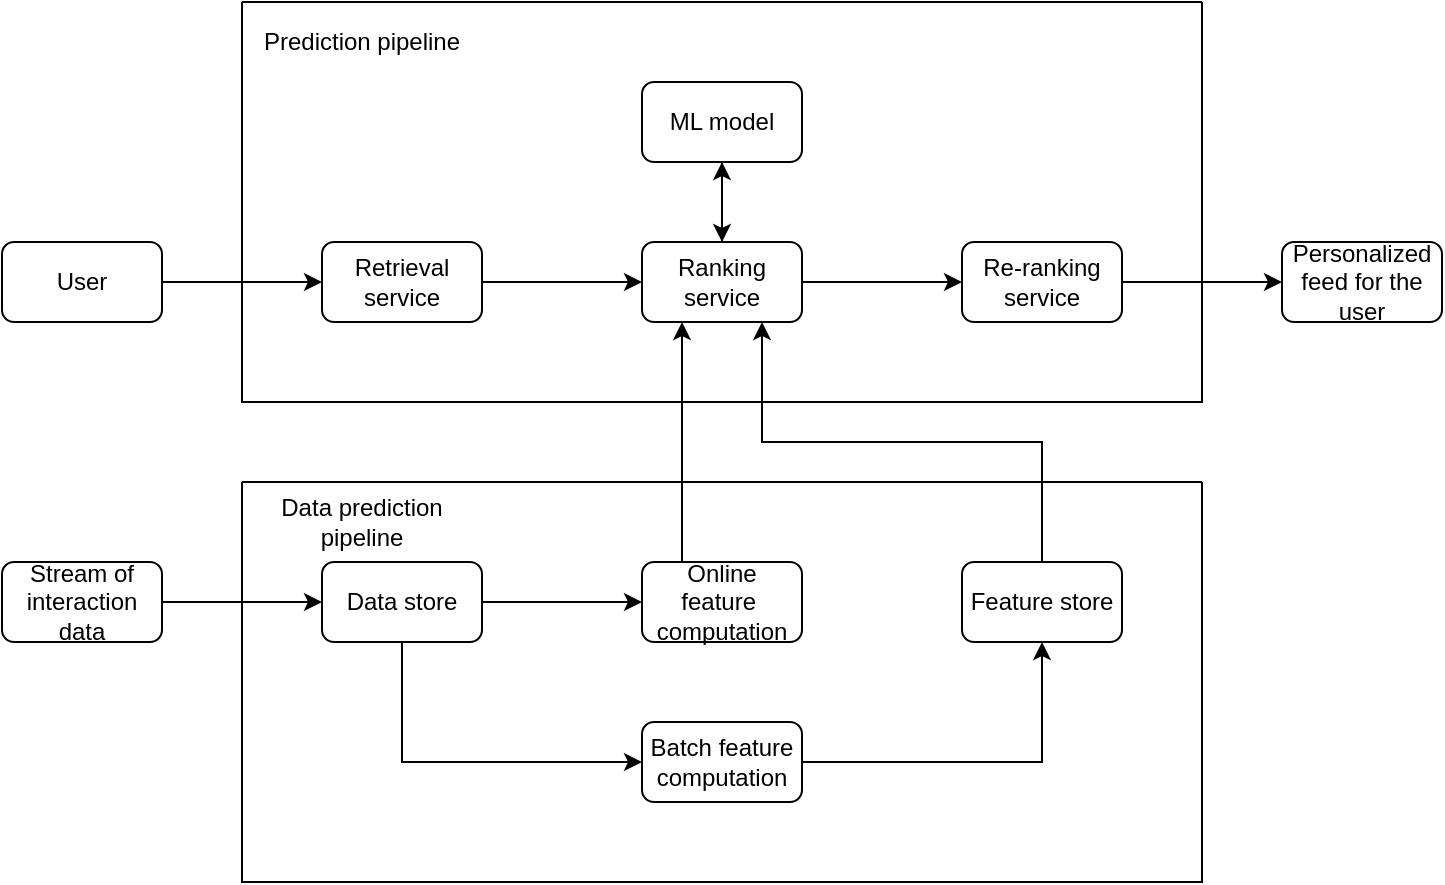 <mxfile version="28.2.4">
  <diagram id="LhVTmfn_bVOVVTIXNYQG" name="Page-1">
    <mxGraphModel dx="976" dy="565" grid="1" gridSize="10" guides="1" tooltips="1" connect="1" arrows="1" fold="1" page="1" pageScale="1" pageWidth="850" pageHeight="1100" math="0" shadow="0">
      <root>
        <mxCell id="0" />
        <mxCell id="1" parent="0" />
        <mxCell id="ZmeEktutjG4ah9AQzQX6-1" value="" style="swimlane;startSize=0;" parent="1" vertex="1">
          <mxGeometry x="200" y="80" width="480" height="200" as="geometry" />
        </mxCell>
        <mxCell id="ZmeEktutjG4ah9AQzQX6-11" style="edgeStyle=orthogonalEdgeStyle;rounded=0;orthogonalLoop=1;jettySize=auto;html=1;exitX=1;exitY=0.5;exitDx=0;exitDy=0;entryX=0;entryY=0.5;entryDx=0;entryDy=0;" parent="ZmeEktutjG4ah9AQzQX6-1" source="ZmeEktutjG4ah9AQzQX6-4" target="ZmeEktutjG4ah9AQzQX6-5" edge="1">
          <mxGeometry relative="1" as="geometry" />
        </mxCell>
        <mxCell id="ZmeEktutjG4ah9AQzQX6-4" value="Retrieval service" style="rounded=1;whiteSpace=wrap;html=1;" parent="ZmeEktutjG4ah9AQzQX6-1" vertex="1">
          <mxGeometry x="40" y="120" width="80" height="40" as="geometry" />
        </mxCell>
        <mxCell id="ZmeEktutjG4ah9AQzQX6-12" style="edgeStyle=orthogonalEdgeStyle;rounded=0;orthogonalLoop=1;jettySize=auto;html=1;exitX=1;exitY=0.5;exitDx=0;exitDy=0;entryX=0;entryY=0.5;entryDx=0;entryDy=0;" parent="ZmeEktutjG4ah9AQzQX6-1" source="ZmeEktutjG4ah9AQzQX6-5" target="ZmeEktutjG4ah9AQzQX6-6" edge="1">
          <mxGeometry relative="1" as="geometry" />
        </mxCell>
        <mxCell id="ZmeEktutjG4ah9AQzQX6-16" style="edgeStyle=orthogonalEdgeStyle;rounded=0;orthogonalLoop=1;jettySize=auto;html=1;exitX=0.5;exitY=0;exitDx=0;exitDy=0;" parent="ZmeEktutjG4ah9AQzQX6-1" source="ZmeEktutjG4ah9AQzQX6-5" target="ZmeEktutjG4ah9AQzQX6-8" edge="1">
          <mxGeometry relative="1" as="geometry" />
        </mxCell>
        <mxCell id="ZmeEktutjG4ah9AQzQX6-5" value="Ranking service" style="rounded=1;whiteSpace=wrap;html=1;" parent="ZmeEktutjG4ah9AQzQX6-1" vertex="1">
          <mxGeometry x="200" y="120" width="80" height="40" as="geometry" />
        </mxCell>
        <mxCell id="ZmeEktutjG4ah9AQzQX6-6" value="Re-ranking service" style="rounded=1;whiteSpace=wrap;html=1;" parent="ZmeEktutjG4ah9AQzQX6-1" vertex="1">
          <mxGeometry x="360" y="120" width="80" height="40" as="geometry" />
        </mxCell>
        <mxCell id="ZmeEktutjG4ah9AQzQX6-15" style="edgeStyle=orthogonalEdgeStyle;rounded=0;orthogonalLoop=1;jettySize=auto;html=1;exitX=0.5;exitY=1;exitDx=0;exitDy=0;" parent="ZmeEktutjG4ah9AQzQX6-1" source="ZmeEktutjG4ah9AQzQX6-8" target="ZmeEktutjG4ah9AQzQX6-5" edge="1">
          <mxGeometry relative="1" as="geometry" />
        </mxCell>
        <mxCell id="ZmeEktutjG4ah9AQzQX6-8" value="ML model" style="rounded=1;whiteSpace=wrap;html=1;" parent="ZmeEktutjG4ah9AQzQX6-1" vertex="1">
          <mxGeometry x="200" y="40" width="80" height="40" as="geometry" />
        </mxCell>
        <mxCell id="ZmeEktutjG4ah9AQzQX6-17" value="Prediction pipeline" style="text;html=1;align=center;verticalAlign=middle;whiteSpace=wrap;rounded=0;" parent="ZmeEktutjG4ah9AQzQX6-1" vertex="1">
          <mxGeometry width="120" height="40" as="geometry" />
        </mxCell>
        <mxCell id="Fgx8i_KIpPscyPWHj_nG-1" style="edgeStyle=orthogonalEdgeStyle;rounded=0;orthogonalLoop=1;jettySize=auto;html=1;exitX=1;exitY=0.5;exitDx=0;exitDy=0;entryX=0;entryY=0.5;entryDx=0;entryDy=0;" parent="1" source="ZmeEktutjG4ah9AQzQX6-2" target="ZmeEktutjG4ah9AQzQX6-4" edge="1">
          <mxGeometry relative="1" as="geometry" />
        </mxCell>
        <mxCell id="ZmeEktutjG4ah9AQzQX6-2" value="User" style="rounded=1;whiteSpace=wrap;html=1;" parent="1" vertex="1">
          <mxGeometry x="80" y="200" width="80" height="40" as="geometry" />
        </mxCell>
        <mxCell id="ZmeEktutjG4ah9AQzQX6-3" value="Personalized feed for the user" style="rounded=1;whiteSpace=wrap;html=1;" parent="1" vertex="1">
          <mxGeometry x="720" y="200" width="80" height="40" as="geometry" />
        </mxCell>
        <mxCell id="ZmeEktutjG4ah9AQzQX6-18" value="" style="swimlane;startSize=0;" parent="1" vertex="1">
          <mxGeometry x="200" y="320" width="480" height="200" as="geometry" />
        </mxCell>
        <mxCell id="ZmeEktutjG4ah9AQzQX6-24" style="edgeStyle=orthogonalEdgeStyle;rounded=0;orthogonalLoop=1;jettySize=auto;html=1;exitX=1;exitY=0.5;exitDx=0;exitDy=0;entryX=0;entryY=0.5;entryDx=0;entryDy=0;" parent="ZmeEktutjG4ah9AQzQX6-18" source="ZmeEktutjG4ah9AQzQX6-19" target="ZmeEktutjG4ah9AQzQX6-20" edge="1">
          <mxGeometry relative="1" as="geometry" />
        </mxCell>
        <mxCell id="ZmeEktutjG4ah9AQzQX6-25" style="edgeStyle=orthogonalEdgeStyle;rounded=0;orthogonalLoop=1;jettySize=auto;html=1;exitX=0.5;exitY=1;exitDx=0;exitDy=0;entryX=0;entryY=0.5;entryDx=0;entryDy=0;" parent="ZmeEktutjG4ah9AQzQX6-18" source="ZmeEktutjG4ah9AQzQX6-19" target="ZmeEktutjG4ah9AQzQX6-22" edge="1">
          <mxGeometry relative="1" as="geometry" />
        </mxCell>
        <mxCell id="ZmeEktutjG4ah9AQzQX6-19" value="Data store" style="rounded=1;whiteSpace=wrap;html=1;" parent="ZmeEktutjG4ah9AQzQX6-18" vertex="1">
          <mxGeometry x="40" y="40" width="80" height="40" as="geometry" />
        </mxCell>
        <mxCell id="ZmeEktutjG4ah9AQzQX6-20" value="Online feature&amp;nbsp; computation" style="rounded=1;whiteSpace=wrap;html=1;" parent="ZmeEktutjG4ah9AQzQX6-18" vertex="1">
          <mxGeometry x="200" y="40" width="80" height="40" as="geometry" />
        </mxCell>
        <mxCell id="ZmeEktutjG4ah9AQzQX6-21" value="Feature store" style="rounded=1;whiteSpace=wrap;html=1;" parent="ZmeEktutjG4ah9AQzQX6-18" vertex="1">
          <mxGeometry x="360" y="40" width="80" height="40" as="geometry" />
        </mxCell>
        <mxCell id="ZmeEktutjG4ah9AQzQX6-28" style="edgeStyle=orthogonalEdgeStyle;rounded=0;orthogonalLoop=1;jettySize=auto;html=1;exitX=1;exitY=0.5;exitDx=0;exitDy=0;" parent="ZmeEktutjG4ah9AQzQX6-18" source="ZmeEktutjG4ah9AQzQX6-22" target="ZmeEktutjG4ah9AQzQX6-21" edge="1">
          <mxGeometry relative="1" as="geometry" />
        </mxCell>
        <mxCell id="ZmeEktutjG4ah9AQzQX6-22" value="Batch feature computation" style="rounded=1;whiteSpace=wrap;html=1;" parent="ZmeEktutjG4ah9AQzQX6-18" vertex="1">
          <mxGeometry x="200" y="120" width="80" height="40" as="geometry" />
        </mxCell>
        <mxCell id="ZmeEktutjG4ah9AQzQX6-32" value="Data prediction pipeline" style="text;html=1;align=center;verticalAlign=middle;whiteSpace=wrap;rounded=0;" parent="ZmeEktutjG4ah9AQzQX6-18" vertex="1">
          <mxGeometry width="120" height="40" as="geometry" />
        </mxCell>
        <mxCell id="Fgx8i_KIpPscyPWHj_nG-3" style="edgeStyle=orthogonalEdgeStyle;rounded=0;orthogonalLoop=1;jettySize=auto;html=1;exitX=1;exitY=0.5;exitDx=0;exitDy=0;entryX=0;entryY=0.5;entryDx=0;entryDy=0;" parent="1" source="ZmeEktutjG4ah9AQzQX6-23" target="ZmeEktutjG4ah9AQzQX6-19" edge="1">
          <mxGeometry relative="1" as="geometry" />
        </mxCell>
        <mxCell id="ZmeEktutjG4ah9AQzQX6-23" value="Stream of interaction data" style="rounded=1;whiteSpace=wrap;html=1;" parent="1" vertex="1">
          <mxGeometry x="80" y="360" width="80" height="40" as="geometry" />
        </mxCell>
        <mxCell id="ZmeEktutjG4ah9AQzQX6-29" style="edgeStyle=orthogonalEdgeStyle;rounded=0;orthogonalLoop=1;jettySize=auto;html=1;exitX=0.5;exitY=0;exitDx=0;exitDy=0;entryX=0.75;entryY=1;entryDx=0;entryDy=0;" parent="1" source="ZmeEktutjG4ah9AQzQX6-21" target="ZmeEktutjG4ah9AQzQX6-5" edge="1">
          <mxGeometry relative="1" as="geometry" />
        </mxCell>
        <mxCell id="Fgx8i_KIpPscyPWHj_nG-2" style="edgeStyle=orthogonalEdgeStyle;rounded=0;orthogonalLoop=1;jettySize=auto;html=1;exitX=1;exitY=0.5;exitDx=0;exitDy=0;entryX=0;entryY=0.5;entryDx=0;entryDy=0;" parent="1" source="ZmeEktutjG4ah9AQzQX6-6" target="ZmeEktutjG4ah9AQzQX6-3" edge="1">
          <mxGeometry relative="1" as="geometry" />
        </mxCell>
        <mxCell id="n-qHFzNtl7jYcF_RWVUC-3" style="edgeStyle=orthogonalEdgeStyle;rounded=0;orthogonalLoop=1;jettySize=auto;html=1;exitX=0.25;exitY=0;exitDx=0;exitDy=0;entryX=0.25;entryY=1;entryDx=0;entryDy=0;" parent="1" source="ZmeEktutjG4ah9AQzQX6-20" target="ZmeEktutjG4ah9AQzQX6-5" edge="1">
          <mxGeometry relative="1" as="geometry" />
        </mxCell>
      </root>
    </mxGraphModel>
  </diagram>
</mxfile>
